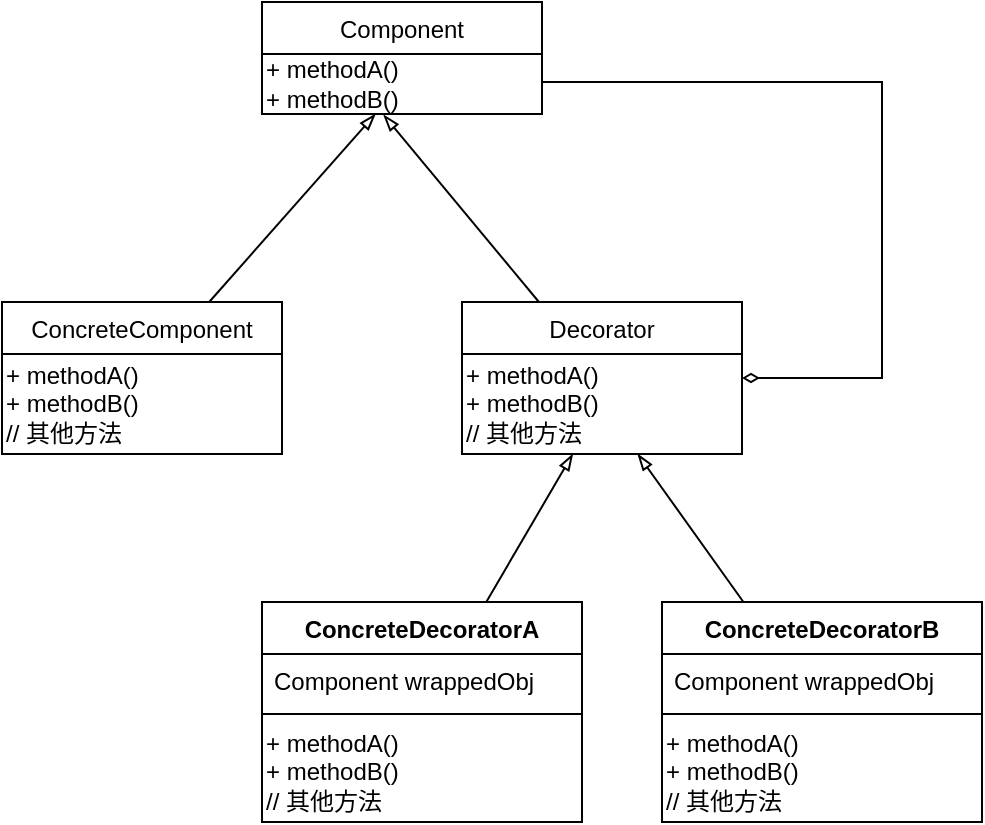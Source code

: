 <mxfile version="12.6.5" type="device"><diagram id="nx5x8QHGo0zvbLV4uul4" name="第 1 页"><mxGraphModel dx="1038" dy="607" grid="1" gridSize="10" guides="1" tooltips="1" connect="1" arrows="1" fold="1" page="1" pageScale="1" pageWidth="827" pageHeight="1169" math="0" shadow="0"><root><mxCell id="0"/><mxCell id="1" parent="0"/><mxCell id="XViH6tf7_lelT9y_1Nh_-33" style="edgeStyle=orthogonalEdgeStyle;rounded=0;orthogonalLoop=1;jettySize=auto;html=1;endArrow=diamondThin;endFill=0;" edge="1" parent="1" source="XViH6tf7_lelT9y_1Nh_-1" target="XViH6tf7_lelT9y_1Nh_-10"><mxGeometry relative="1" as="geometry"><mxPoint x="560" y="370" as="targetPoint"/><Array as="points"><mxPoint x="620" y="200"/><mxPoint x="620" y="348"/></Array></mxGeometry></mxCell><mxCell id="XViH6tf7_lelT9y_1Nh_-1" value="Component" style="swimlane;fontStyle=0;childLayout=stackLayout;horizontal=1;startSize=26;fillColor=none;horizontalStack=0;resizeParent=1;resizeParentMax=0;resizeLast=0;collapsible=1;marginBottom=0;" vertex="1" parent="1"><mxGeometry x="310" y="160" width="140" height="56" as="geometry"/></mxCell><mxCell id="XViH6tf7_lelT9y_1Nh_-5" value="+ methodA()&lt;br&gt;+ methodB()" style="text;html=1;align=left;verticalAlign=middle;resizable=0;points=[];autosize=1;" vertex="1" parent="XViH6tf7_lelT9y_1Nh_-1"><mxGeometry y="26" width="140" height="30" as="geometry"/></mxCell><mxCell id="XViH6tf7_lelT9y_1Nh_-28" style="edgeStyle=none;rounded=0;orthogonalLoop=1;jettySize=auto;html=1;endArrow=blockThin;endFill=0;" edge="1" parent="1" source="XViH6tf7_lelT9y_1Nh_-6" target="XViH6tf7_lelT9y_1Nh_-5"><mxGeometry relative="1" as="geometry"/></mxCell><mxCell id="XViH6tf7_lelT9y_1Nh_-6" value="ConcreteComponent" style="swimlane;fontStyle=0;childLayout=stackLayout;horizontal=1;startSize=26;fillColor=none;horizontalStack=0;resizeParent=1;resizeParentMax=0;resizeLast=0;collapsible=1;marginBottom=0;" vertex="1" parent="1"><mxGeometry x="180" y="310" width="140" height="76" as="geometry"/></mxCell><mxCell id="XViH6tf7_lelT9y_1Nh_-7" value="+ methodA()&lt;br&gt;+ methodB()&lt;br&gt;// 其他方法" style="text;html=1;align=left;verticalAlign=middle;resizable=0;points=[];autosize=1;" vertex="1" parent="XViH6tf7_lelT9y_1Nh_-6"><mxGeometry y="26" width="140" height="50" as="geometry"/></mxCell><mxCell id="XViH6tf7_lelT9y_1Nh_-29" style="edgeStyle=none;rounded=0;orthogonalLoop=1;jettySize=auto;html=1;entryX=0.434;entryY=1.013;entryDx=0;entryDy=0;entryPerimeter=0;endArrow=blockThin;endFill=0;" edge="1" parent="1" source="XViH6tf7_lelT9y_1Nh_-10" target="XViH6tf7_lelT9y_1Nh_-5"><mxGeometry relative="1" as="geometry"/></mxCell><mxCell id="XViH6tf7_lelT9y_1Nh_-10" value="Decorator" style="swimlane;fontStyle=0;childLayout=stackLayout;horizontal=1;startSize=26;fillColor=none;horizontalStack=0;resizeParent=1;resizeParentMax=0;resizeLast=0;collapsible=1;marginBottom=0;" vertex="1" parent="1"><mxGeometry x="410" y="310" width="140" height="76" as="geometry"/></mxCell><mxCell id="XViH6tf7_lelT9y_1Nh_-11" value="+ methodA()&lt;br&gt;+ methodB()&lt;br&gt;// 其他方法" style="text;html=1;align=left;verticalAlign=middle;resizable=0;points=[];autosize=1;" vertex="1" parent="XViH6tf7_lelT9y_1Nh_-10"><mxGeometry y="26" width="140" height="50" as="geometry"/></mxCell><mxCell id="XViH6tf7_lelT9y_1Nh_-26" style="rounded=0;orthogonalLoop=1;jettySize=auto;html=1;endArrow=blockThin;endFill=0;" edge="1" parent="1" source="XViH6tf7_lelT9y_1Nh_-16" target="XViH6tf7_lelT9y_1Nh_-11"><mxGeometry relative="1" as="geometry"/></mxCell><mxCell id="XViH6tf7_lelT9y_1Nh_-16" value="ConcreteDecoratorA" style="swimlane;fontStyle=1;align=center;verticalAlign=top;childLayout=stackLayout;horizontal=1;startSize=26;horizontalStack=0;resizeParent=1;resizeParentMax=0;resizeLast=0;collapsible=1;marginBottom=0;" vertex="1" parent="1"><mxGeometry x="310" y="460" width="160" height="110" as="geometry"/></mxCell><mxCell id="XViH6tf7_lelT9y_1Nh_-17" value="Component wrappedObj" style="text;strokeColor=none;fillColor=none;align=left;verticalAlign=top;spacingLeft=4;spacingRight=4;overflow=hidden;rotatable=0;points=[[0,0.5],[1,0.5]];portConstraint=eastwest;" vertex="1" parent="XViH6tf7_lelT9y_1Nh_-16"><mxGeometry y="26" width="160" height="26" as="geometry"/></mxCell><mxCell id="XViH6tf7_lelT9y_1Nh_-18" value="" style="line;strokeWidth=1;fillColor=none;align=left;verticalAlign=middle;spacingTop=-1;spacingLeft=3;spacingRight=3;rotatable=0;labelPosition=right;points=[];portConstraint=eastwest;" vertex="1" parent="XViH6tf7_lelT9y_1Nh_-16"><mxGeometry y="52" width="160" height="8" as="geometry"/></mxCell><mxCell id="XViH6tf7_lelT9y_1Nh_-24" value="+ methodA()&lt;br&gt;+ methodB()&lt;br&gt;// 其他方法" style="text;html=1;align=left;verticalAlign=middle;resizable=0;points=[];autosize=1;" vertex="1" parent="XViH6tf7_lelT9y_1Nh_-16"><mxGeometry y="60" width="160" height="50" as="geometry"/></mxCell><mxCell id="XViH6tf7_lelT9y_1Nh_-27" style="rounded=0;orthogonalLoop=1;jettySize=auto;html=1;endArrow=blockThin;endFill=0;" edge="1" parent="1" source="XViH6tf7_lelT9y_1Nh_-20" target="XViH6tf7_lelT9y_1Nh_-11"><mxGeometry relative="1" as="geometry"/></mxCell><mxCell id="XViH6tf7_lelT9y_1Nh_-20" value="ConcreteDecoratorB" style="swimlane;fontStyle=1;align=center;verticalAlign=top;childLayout=stackLayout;horizontal=1;startSize=26;horizontalStack=0;resizeParent=1;resizeParentMax=0;resizeLast=0;collapsible=1;marginBottom=0;" vertex="1" parent="1"><mxGeometry x="510" y="460" width="160" height="110" as="geometry"/></mxCell><mxCell id="XViH6tf7_lelT9y_1Nh_-21" value="Component wrappedObj" style="text;strokeColor=none;fillColor=none;align=left;verticalAlign=top;spacingLeft=4;spacingRight=4;overflow=hidden;rotatable=0;points=[[0,0.5],[1,0.5]];portConstraint=eastwest;" vertex="1" parent="XViH6tf7_lelT9y_1Nh_-20"><mxGeometry y="26" width="160" height="26" as="geometry"/></mxCell><mxCell id="XViH6tf7_lelT9y_1Nh_-22" value="" style="line;strokeWidth=1;fillColor=none;align=left;verticalAlign=middle;spacingTop=-1;spacingLeft=3;spacingRight=3;rotatable=0;labelPosition=right;points=[];portConstraint=eastwest;" vertex="1" parent="XViH6tf7_lelT9y_1Nh_-20"><mxGeometry y="52" width="160" height="8" as="geometry"/></mxCell><mxCell id="XViH6tf7_lelT9y_1Nh_-25" value="+ methodA()&lt;br&gt;+ methodB()&lt;br&gt;// 其他方法" style="text;html=1;align=left;verticalAlign=middle;resizable=0;points=[];autosize=1;" vertex="1" parent="XViH6tf7_lelT9y_1Nh_-20"><mxGeometry y="60" width="160" height="50" as="geometry"/></mxCell></root></mxGraphModel></diagram></mxfile>